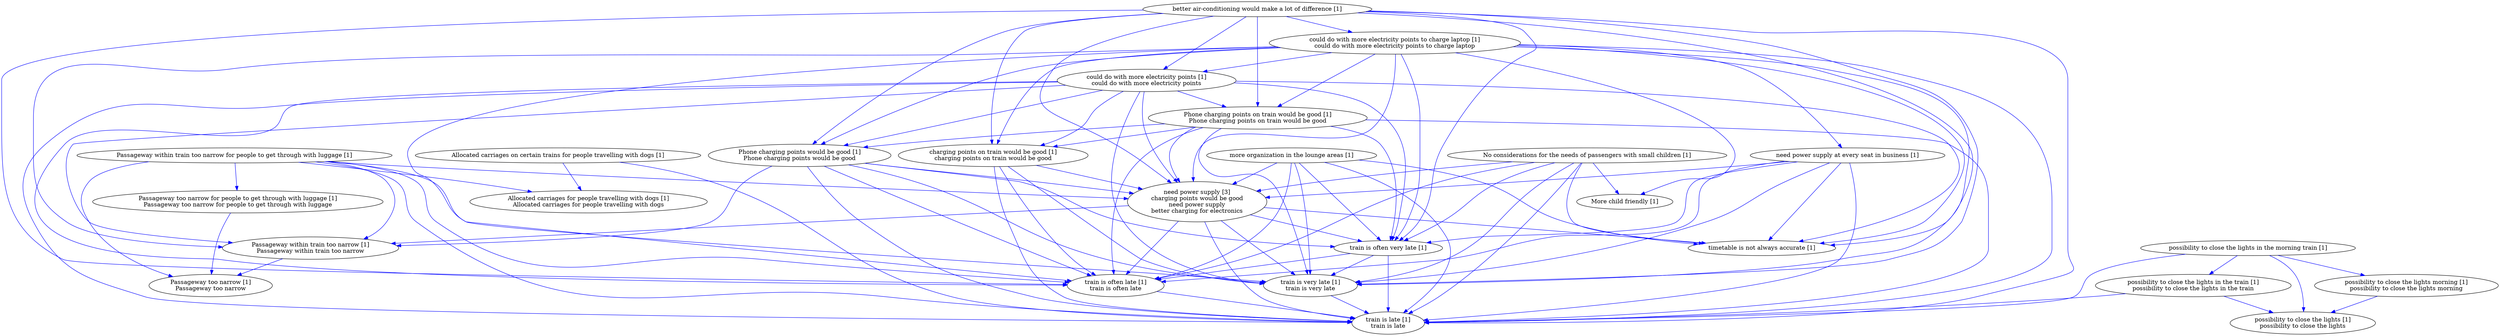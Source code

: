 digraph collapsedGraph {
"need power supply [3]\ncharging points would be good\nneed power supply\nbetter charging for electronics""Allocated carriages on certain trains for people travelling with dogs [1]""Allocated carriages for people travelling with dogs [1]\nAllocated carriages for people travelling with dogs""More child friendly [1]""No considerations for the needs of passengers with small children [1]""Passageway within train too narrow for people to get through with luggage [1]""Passageway too narrow for people to get through with luggage [1]\nPassageway too narrow for people to get through with luggage""Passageway too narrow [1]\nPassageway too narrow""Passageway within train too narrow [1]\nPassageway within train too narrow""Phone charging points on train would be good [1]\nPhone charging points on train would be good""Phone charging points would be good [1]\nPhone charging points would be good""charging points on train would be good [1]\ncharging points on train would be good""better air-conditioning would make a lot of difference [1]""could do with more electricity points to charge laptop [1]\ncould do with more electricity points to charge laptop""could do with more electricity points [1]\ncould do with more electricity points""more organization in the lounge areas [1]""need power supply at every seat in business [1]""possibility to close the lights in the morning train [1]""possibility to close the lights in the train [1]\npossibility to close the lights in the train""possibility to close the lights [1]\npossibility to close the lights""possibility to close the lights morning [1]\npossibility to close the lights morning""timetable is not always accurate [1]""train is often very late [1]""train is often late [1]\ntrain is often late""train is late [1]\ntrain is late""train is very late [1]\ntrain is very late""Allocated carriages on certain trains for people travelling with dogs [1]" -> "Allocated carriages for people travelling with dogs [1]\nAllocated carriages for people travelling with dogs" [color=blue]
"No considerations for the needs of passengers with small children [1]" -> "More child friendly [1]" [color=blue]
"Passageway within train too narrow for people to get through with luggage [1]" -> "Passageway too narrow for people to get through with luggage [1]\nPassageway too narrow for people to get through with luggage" [color=blue]
"Passageway too narrow for people to get through with luggage [1]\nPassageway too narrow for people to get through with luggage" -> "Passageway too narrow [1]\nPassageway too narrow" [color=blue]
"Passageway within train too narrow for people to get through with luggage [1]" -> "Passageway within train too narrow [1]\nPassageway within train too narrow" [color=blue]
"Passageway within train too narrow [1]\nPassageway within train too narrow" -> "Passageway too narrow [1]\nPassageway too narrow" [color=blue]
"Passageway within train too narrow for people to get through with luggage [1]" -> "Passageway too narrow [1]\nPassageway too narrow" [color=blue]
"Passageway within train too narrow for people to get through with luggage [1]" -> "Allocated carriages for people travelling with dogs [1]\nAllocated carriages for people travelling with dogs" [color=blue]
"Phone charging points on train would be good [1]\nPhone charging points on train would be good" -> "Phone charging points would be good [1]\nPhone charging points would be good" [color=blue]
"Phone charging points on train would be good [1]\nPhone charging points on train would be good" -> "charging points on train would be good [1]\ncharging points on train would be good" [color=blue]
"No considerations for the needs of passengers with small children [1]" -> "need power supply [3]\ncharging points would be good\nneed power supply\nbetter charging for electronics" [color=blue]
"Phone charging points would be good [1]\nPhone charging points would be good" -> "Passageway within train too narrow [1]\nPassageway within train too narrow" [color=blue]
"need power supply [3]\ncharging points would be good\nneed power supply\nbetter charging for electronics" -> "Passageway within train too narrow [1]\nPassageway within train too narrow" [color=blue]
"better air-conditioning would make a lot of difference [1]" -> "Phone charging points on train would be good [1]\nPhone charging points on train would be good" [color=blue]
"better air-conditioning would make a lot of difference [1]" -> "Phone charging points would be good [1]\nPhone charging points would be good" [color=blue]
"better air-conditioning would make a lot of difference [1]" -> "charging points on train would be good [1]\ncharging points on train would be good" [color=blue]
"Passageway within train too narrow for people to get through with luggage [1]" -> "need power supply [3]\ncharging points would be good\nneed power supply\nbetter charging for electronics" [color=blue]
"Phone charging points would be good [1]\nPhone charging points would be good" -> "need power supply [3]\ncharging points would be good\nneed power supply\nbetter charging for electronics" [color=blue]
"charging points on train would be good [1]\ncharging points on train would be good" -> "need power supply [3]\ncharging points would be good\nneed power supply\nbetter charging for electronics" [color=blue]
"could do with more electricity points to charge laptop [1]\ncould do with more electricity points to charge laptop" -> "could do with more electricity points [1]\ncould do with more electricity points" [color=blue]
"better air-conditioning would make a lot of difference [1]" -> "could do with more electricity points to charge laptop [1]\ncould do with more electricity points to charge laptop" [color=blue]
"better air-conditioning would make a lot of difference [1]" -> "could do with more electricity points [1]\ncould do with more electricity points" [color=blue]
"could do with more electricity points to charge laptop [1]\ncould do with more electricity points to charge laptop" -> "More child friendly [1]" [color=blue]
"could do with more electricity points to charge laptop [1]\ncould do with more electricity points to charge laptop" -> "Passageway within train too narrow [1]\nPassageway within train too narrow" [color=blue]
"could do with more electricity points to charge laptop [1]\ncould do with more electricity points to charge laptop" -> "Phone charging points on train would be good [1]\nPhone charging points on train would be good" [color=blue]
"could do with more electricity points to charge laptop [1]\ncould do with more electricity points to charge laptop" -> "Phone charging points would be good [1]\nPhone charging points would be good" [color=blue]
"could do with more electricity points to charge laptop [1]\ncould do with more electricity points to charge laptop" -> "need power supply [3]\ncharging points would be good\nneed power supply\nbetter charging for electronics" [color=blue]
"could do with more electricity points to charge laptop [1]\ncould do with more electricity points to charge laptop" -> "charging points on train would be good [1]\ncharging points on train would be good" [color=blue]
"could do with more electricity points [1]\ncould do with more electricity points" -> "Passageway within train too narrow [1]\nPassageway within train too narrow" [color=blue]
"could do with more electricity points [1]\ncould do with more electricity points" -> "Phone charging points on train would be good [1]\nPhone charging points on train would be good" [color=blue]
"could do with more electricity points [1]\ncould do with more electricity points" -> "Phone charging points would be good [1]\nPhone charging points would be good" [color=blue]
"could do with more electricity points [1]\ncould do with more electricity points" -> "charging points on train would be good [1]\ncharging points on train would be good" [color=blue]
"could do with more electricity points [1]\ncould do with more electricity points" -> "need power supply [3]\ncharging points would be good\nneed power supply\nbetter charging for electronics" [color=blue]
"more organization in the lounge areas [1]" -> "need power supply [3]\ncharging points would be good\nneed power supply\nbetter charging for electronics" [color=blue]
"Phone charging points on train would be good [1]\nPhone charging points on train would be good" -> "need power supply [3]\ncharging points would be good\nneed power supply\nbetter charging for electronics" [color=blue]
"better air-conditioning would make a lot of difference [1]" -> "need power supply [3]\ncharging points would be good\nneed power supply\nbetter charging for electronics" [color=blue]
"could do with more electricity points to charge laptop [1]\ncould do with more electricity points to charge laptop" -> "need power supply at every seat in business [1]" [color=blue]
"need power supply at every seat in business [1]" -> "need power supply [3]\ncharging points would be good\nneed power supply\nbetter charging for electronics" [color=blue]
"possibility to close the lights in the morning train [1]" -> "possibility to close the lights in the train [1]\npossibility to close the lights in the train" [color=blue]
"possibility to close the lights in the train [1]\npossibility to close the lights in the train" -> "possibility to close the lights [1]\npossibility to close the lights" [color=blue]
"possibility to close the lights in the morning train [1]" -> "possibility to close the lights morning [1]\npossibility to close the lights morning" [color=blue]
"possibility to close the lights morning [1]\npossibility to close the lights morning" -> "possibility to close the lights [1]\npossibility to close the lights" [color=blue]
"possibility to close the lights in the morning train [1]" -> "possibility to close the lights [1]\npossibility to close the lights" [color=blue]
"No considerations for the needs of passengers with small children [1]" -> "timetable is not always accurate [1]" [color=blue]
"better air-conditioning would make a lot of difference [1]" -> "timetable is not always accurate [1]" [color=blue]
"could do with more electricity points to charge laptop [1]\ncould do with more electricity points to charge laptop" -> "timetable is not always accurate [1]" [color=blue]
"could do with more electricity points [1]\ncould do with more electricity points" -> "timetable is not always accurate [1]" [color=blue]
"more organization in the lounge areas [1]" -> "timetable is not always accurate [1]" [color=blue]
"need power supply at every seat in business [1]" -> "timetable is not always accurate [1]" [color=blue]
"need power supply [3]\ncharging points would be good\nneed power supply\nbetter charging for electronics" -> "timetable is not always accurate [1]" [color=blue]
"train is often very late [1]" -> "train is often late [1]\ntrain is often late" [color=blue]
"train is often late [1]\ntrain is often late" -> "train is late [1]\ntrain is late" [color=blue]
"train is often very late [1]" -> "train is very late [1]\ntrain is very late" [color=blue]
"train is very late [1]\ntrain is very late" -> "train is late [1]\ntrain is late" [color=blue]
"train is often very late [1]" -> "train is late [1]\ntrain is late" [color=blue]
"Allocated carriages on certain trains for people travelling with dogs [1]" -> "train is late [1]\ntrain is late" [color=blue]
"No considerations for the needs of passengers with small children [1]" -> "train is often very late [1]" [color=blue]
"No considerations for the needs of passengers with small children [1]" -> "train is often late [1]\ntrain is often late" [color=blue]
"No considerations for the needs of passengers with small children [1]" -> "train is late [1]\ntrain is late" [color=blue]
"No considerations for the needs of passengers with small children [1]" -> "train is very late [1]\ntrain is very late" [color=blue]
"Passageway within train too narrow for people to get through with luggage [1]" -> "train is often late [1]\ntrain is often late" [color=blue]
"Passageway within train too narrow for people to get through with luggage [1]" -> "train is late [1]\ntrain is late" [color=blue]
"Passageway within train too narrow for people to get through with luggage [1]" -> "train is very late [1]\ntrain is very late" [color=blue]
"Phone charging points on train would be good [1]\nPhone charging points on train would be good" -> "train is often very late [1]" [color=blue]
"Phone charging points on train would be good [1]\nPhone charging points on train would be good" -> "train is often late [1]\ntrain is often late" [color=blue]
"Phone charging points on train would be good [1]\nPhone charging points on train would be good" -> "train is late [1]\ntrain is late" [color=blue]
"Phone charging points on train would be good [1]\nPhone charging points on train would be good" -> "train is very late [1]\ntrain is very late" [color=blue]
"Phone charging points would be good [1]\nPhone charging points would be good" -> "train is often very late [1]" [color=blue]
"Phone charging points would be good [1]\nPhone charging points would be good" -> "train is often late [1]\ntrain is often late" [color=blue]
"Phone charging points would be good [1]\nPhone charging points would be good" -> "train is late [1]\ntrain is late" [color=blue]
"Phone charging points would be good [1]\nPhone charging points would be good" -> "train is very late [1]\ntrain is very late" [color=blue]
"charging points on train would be good [1]\ncharging points on train would be good" -> "train is often late [1]\ntrain is often late" [color=blue]
"charging points on train would be good [1]\ncharging points on train would be good" -> "train is late [1]\ntrain is late" [color=blue]
"charging points on train would be good [1]\ncharging points on train would be good" -> "train is very late [1]\ntrain is very late" [color=blue]
"better air-conditioning would make a lot of difference [1]" -> "train is often very late [1]" [color=blue]
"better air-conditioning would make a lot of difference [1]" -> "train is often late [1]\ntrain is often late" [color=blue]
"better air-conditioning would make a lot of difference [1]" -> "train is late [1]\ntrain is late" [color=blue]
"better air-conditioning would make a lot of difference [1]" -> "train is very late [1]\ntrain is very late" [color=blue]
"need power supply [3]\ncharging points would be good\nneed power supply\nbetter charging for electronics" -> "train is often very late [1]" [color=blue]
"need power supply [3]\ncharging points would be good\nneed power supply\nbetter charging for electronics" -> "train is often late [1]\ntrain is often late" [color=blue]
"need power supply [3]\ncharging points would be good\nneed power supply\nbetter charging for electronics" -> "train is late [1]\ntrain is late" [color=blue]
"need power supply [3]\ncharging points would be good\nneed power supply\nbetter charging for electronics" -> "train is very late [1]\ntrain is very late" [color=blue]
"could do with more electricity points to charge laptop [1]\ncould do with more electricity points to charge laptop" -> "train is often very late [1]" [color=blue]
"could do with more electricity points to charge laptop [1]\ncould do with more electricity points to charge laptop" -> "train is often late [1]\ntrain is often late" [color=blue]
"could do with more electricity points to charge laptop [1]\ncould do with more electricity points to charge laptop" -> "train is late [1]\ntrain is late" [color=blue]
"could do with more electricity points to charge laptop [1]\ncould do with more electricity points to charge laptop" -> "train is very late [1]\ntrain is very late" [color=blue]
"could do with more electricity points [1]\ncould do with more electricity points" -> "train is often very late [1]" [color=blue]
"could do with more electricity points [1]\ncould do with more electricity points" -> "train is often late [1]\ntrain is often late" [color=blue]
"could do with more electricity points [1]\ncould do with more electricity points" -> "train is late [1]\ntrain is late" [color=blue]
"could do with more electricity points [1]\ncould do with more electricity points" -> "train is very late [1]\ntrain is very late" [color=blue]
"more organization in the lounge areas [1]" -> "train is often very late [1]" [color=blue]
"more organization in the lounge areas [1]" -> "train is often late [1]\ntrain is often late" [color=blue]
"more organization in the lounge areas [1]" -> "train is late [1]\ntrain is late" [color=blue]
"more organization in the lounge areas [1]" -> "train is very late [1]\ntrain is very late" [color=blue]
"need power supply at every seat in business [1]" -> "train is often very late [1]" [color=blue]
"need power supply at every seat in business [1]" -> "train is often late [1]\ntrain is often late" [color=blue]
"need power supply at every seat in business [1]" -> "train is late [1]\ntrain is late" [color=blue]
"need power supply at every seat in business [1]" -> "train is very late [1]\ntrain is very late" [color=blue]
"possibility to close the lights in the morning train [1]" -> "train is late [1]\ntrain is late" [color=blue]
"possibility to close the lights in the train [1]\npossibility to close the lights in the train" -> "train is late [1]\ntrain is late" [color=blue]
}